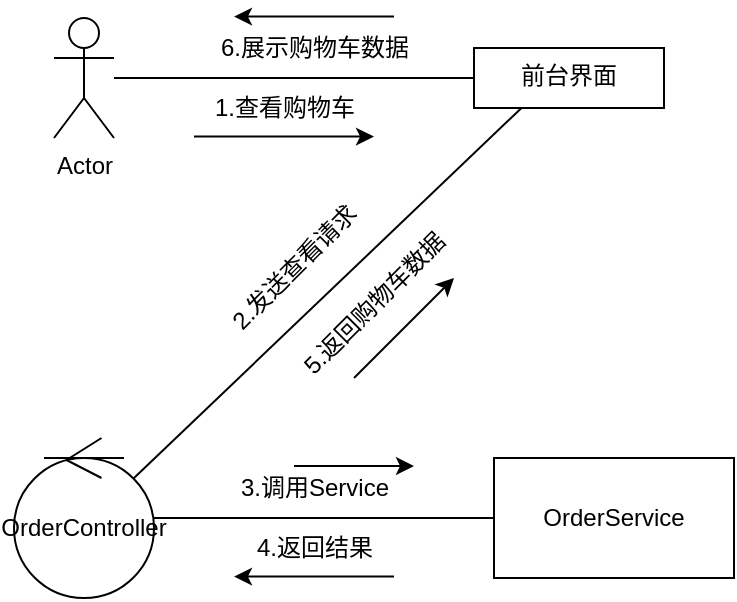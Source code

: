 <mxfile version="24.8.4">
  <diagram name="第 1 页" id="M0cewNZHd_xb_xDdoU0O">
    <mxGraphModel dx="548" dy="290" grid="1" gridSize="10" guides="1" tooltips="1" connect="1" arrows="1" fold="1" page="1" pageScale="1" pageWidth="827" pageHeight="1169" math="0" shadow="0">
      <root>
        <mxCell id="0" />
        <mxCell id="1" parent="0" />
        <mxCell id="O3aIUhmmaAKkpwL_BdE_-1" value="Actor" style="shape=umlActor;verticalLabelPosition=bottom;verticalAlign=top;html=1;" vertex="1" parent="1">
          <mxGeometry x="170" y="200" width="30" height="60" as="geometry" />
        </mxCell>
        <mxCell id="O3aIUhmmaAKkpwL_BdE_-7" value="OrderController" style="ellipse;shape=umlControl;whiteSpace=wrap;html=1;" vertex="1" parent="1">
          <mxGeometry x="150" y="410" width="70" height="80" as="geometry" />
        </mxCell>
        <mxCell id="O3aIUhmmaAKkpwL_BdE_-9" value="前台界面" style="whiteSpace=wrap;html=1;verticalAlign=top;" vertex="1" parent="1">
          <mxGeometry x="380" y="215" width="95" height="30" as="geometry" />
        </mxCell>
        <mxCell id="O3aIUhmmaAKkpwL_BdE_-12" value="3.调用Service" style="text;html=1;align=center;verticalAlign=middle;resizable=0;points=[];autosize=1;strokeColor=none;fillColor=none;" vertex="1" parent="1">
          <mxGeometry x="250" y="420" width="100" height="30" as="geometry" />
        </mxCell>
        <mxCell id="O3aIUhmmaAKkpwL_BdE_-14" value="OrderService" style="whiteSpace=wrap;html=1;" vertex="1" parent="1">
          <mxGeometry x="390" y="420" width="120" height="60" as="geometry" />
        </mxCell>
        <mxCell id="O3aIUhmmaAKkpwL_BdE_-17" value="4.返回结果" style="text;html=1;align=center;verticalAlign=middle;resizable=0;points=[];autosize=1;strokeColor=none;fillColor=none;" vertex="1" parent="1">
          <mxGeometry x="260" y="450" width="80" height="30" as="geometry" />
        </mxCell>
        <mxCell id="O3aIUhmmaAKkpwL_BdE_-20" value="" style="line;strokeWidth=1;fillColor=none;align=left;verticalAlign=middle;spacingTop=-1;spacingLeft=3;spacingRight=3;rotatable=0;labelPosition=right;points=[];portConstraint=eastwest;strokeColor=inherit;" vertex="1" parent="1">
          <mxGeometry x="165" y="416" width="40" height="8" as="geometry" />
        </mxCell>
        <mxCell id="O3aIUhmmaAKkpwL_BdE_-25" value="" style="endArrow=none;html=1;rounded=0;entryX=0;entryY=0.5;entryDx=0;entryDy=0;" edge="1" parent="1" target="O3aIUhmmaAKkpwL_BdE_-14">
          <mxGeometry width="50" height="50" relative="1" as="geometry">
            <mxPoint x="220" y="450" as="sourcePoint" />
            <mxPoint x="270" y="400" as="targetPoint" />
          </mxGeometry>
        </mxCell>
        <mxCell id="O3aIUhmmaAKkpwL_BdE_-26" value="" style="endArrow=none;html=1;rounded=0;entryX=0.25;entryY=1;entryDx=0;entryDy=0;" edge="1" parent="1" target="O3aIUhmmaAKkpwL_BdE_-9">
          <mxGeometry width="50" height="50" relative="1" as="geometry">
            <mxPoint x="210" y="430" as="sourcePoint" />
            <mxPoint x="260" y="380" as="targetPoint" />
          </mxGeometry>
        </mxCell>
        <mxCell id="O3aIUhmmaAKkpwL_BdE_-27" value="" style="endArrow=none;html=1;rounded=0;entryX=0;entryY=0.5;entryDx=0;entryDy=0;" edge="1" parent="1" source="O3aIUhmmaAKkpwL_BdE_-1" target="O3aIUhmmaAKkpwL_BdE_-9">
          <mxGeometry width="50" height="50" relative="1" as="geometry">
            <mxPoint x="200" y="240" as="sourcePoint" />
            <mxPoint x="250" y="190" as="targetPoint" />
          </mxGeometry>
        </mxCell>
        <mxCell id="O3aIUhmmaAKkpwL_BdE_-28" value="1.查看购物车" style="text;html=1;align=center;verticalAlign=middle;resizable=0;points=[];autosize=1;strokeColor=none;fillColor=none;" vertex="1" parent="1">
          <mxGeometry x="240" y="230" width="90" height="30" as="geometry" />
        </mxCell>
        <mxCell id="O3aIUhmmaAKkpwL_BdE_-29" value="5.返回购物车数据" style="text;html=1;align=center;verticalAlign=middle;resizable=0;points=[];autosize=1;strokeColor=none;fillColor=none;rotation=-45;" vertex="1" parent="1">
          <mxGeometry x="270" y="328" width="120" height="30" as="geometry" />
        </mxCell>
        <mxCell id="O3aIUhmmaAKkpwL_BdE_-30" value="" style="endArrow=classic;html=1;rounded=0;" edge="1" parent="1">
          <mxGeometry width="50" height="50" relative="1" as="geometry">
            <mxPoint x="240" y="259.31" as="sourcePoint" />
            <mxPoint x="330" y="259.31" as="targetPoint" />
          </mxGeometry>
        </mxCell>
        <mxCell id="O3aIUhmmaAKkpwL_BdE_-31" value="" style="endArrow=classic;html=1;rounded=0;" edge="1" parent="1">
          <mxGeometry width="50" height="50" relative="1" as="geometry">
            <mxPoint x="290" y="424" as="sourcePoint" />
            <mxPoint x="350" y="424" as="targetPoint" />
          </mxGeometry>
        </mxCell>
        <mxCell id="O3aIUhmmaAKkpwL_BdE_-32" value="" style="endArrow=classic;html=1;rounded=0;" edge="1" parent="1">
          <mxGeometry width="50" height="50" relative="1" as="geometry">
            <mxPoint x="310" y="479.31" as="sourcePoint" />
            <mxPoint x="260" y="479.31" as="targetPoint" />
            <Array as="points">
              <mxPoint x="340" y="479.31" />
            </Array>
          </mxGeometry>
        </mxCell>
        <mxCell id="O3aIUhmmaAKkpwL_BdE_-35" value="" style="endArrow=classic;html=1;rounded=0;" edge="1" parent="1">
          <mxGeometry width="50" height="50" relative="1" as="geometry">
            <mxPoint x="320" y="380" as="sourcePoint" />
            <mxPoint x="370" y="330" as="targetPoint" />
          </mxGeometry>
        </mxCell>
        <mxCell id="O3aIUhmmaAKkpwL_BdE_-36" value="6.展示购物车数据" style="text;html=1;align=center;verticalAlign=middle;resizable=0;points=[];autosize=1;strokeColor=none;fillColor=none;rotation=0;" vertex="1" parent="1">
          <mxGeometry x="240" y="200" width="120" height="30" as="geometry" />
        </mxCell>
        <mxCell id="O3aIUhmmaAKkpwL_BdE_-37" value="" style="endArrow=classic;html=1;rounded=0;" edge="1" parent="1">
          <mxGeometry width="50" height="50" relative="1" as="geometry">
            <mxPoint x="340" y="199.31" as="sourcePoint" />
            <mxPoint x="260" y="199.31" as="targetPoint" />
          </mxGeometry>
        </mxCell>
        <mxCell id="O3aIUhmmaAKkpwL_BdE_-38" value="2.发送查看请求" style="text;html=1;align=center;verticalAlign=middle;resizable=0;points=[];autosize=1;strokeColor=none;fillColor=none;rotation=-45;" vertex="1" parent="1">
          <mxGeometry x="235" y="310" width="110" height="30" as="geometry" />
        </mxCell>
      </root>
    </mxGraphModel>
  </diagram>
</mxfile>
